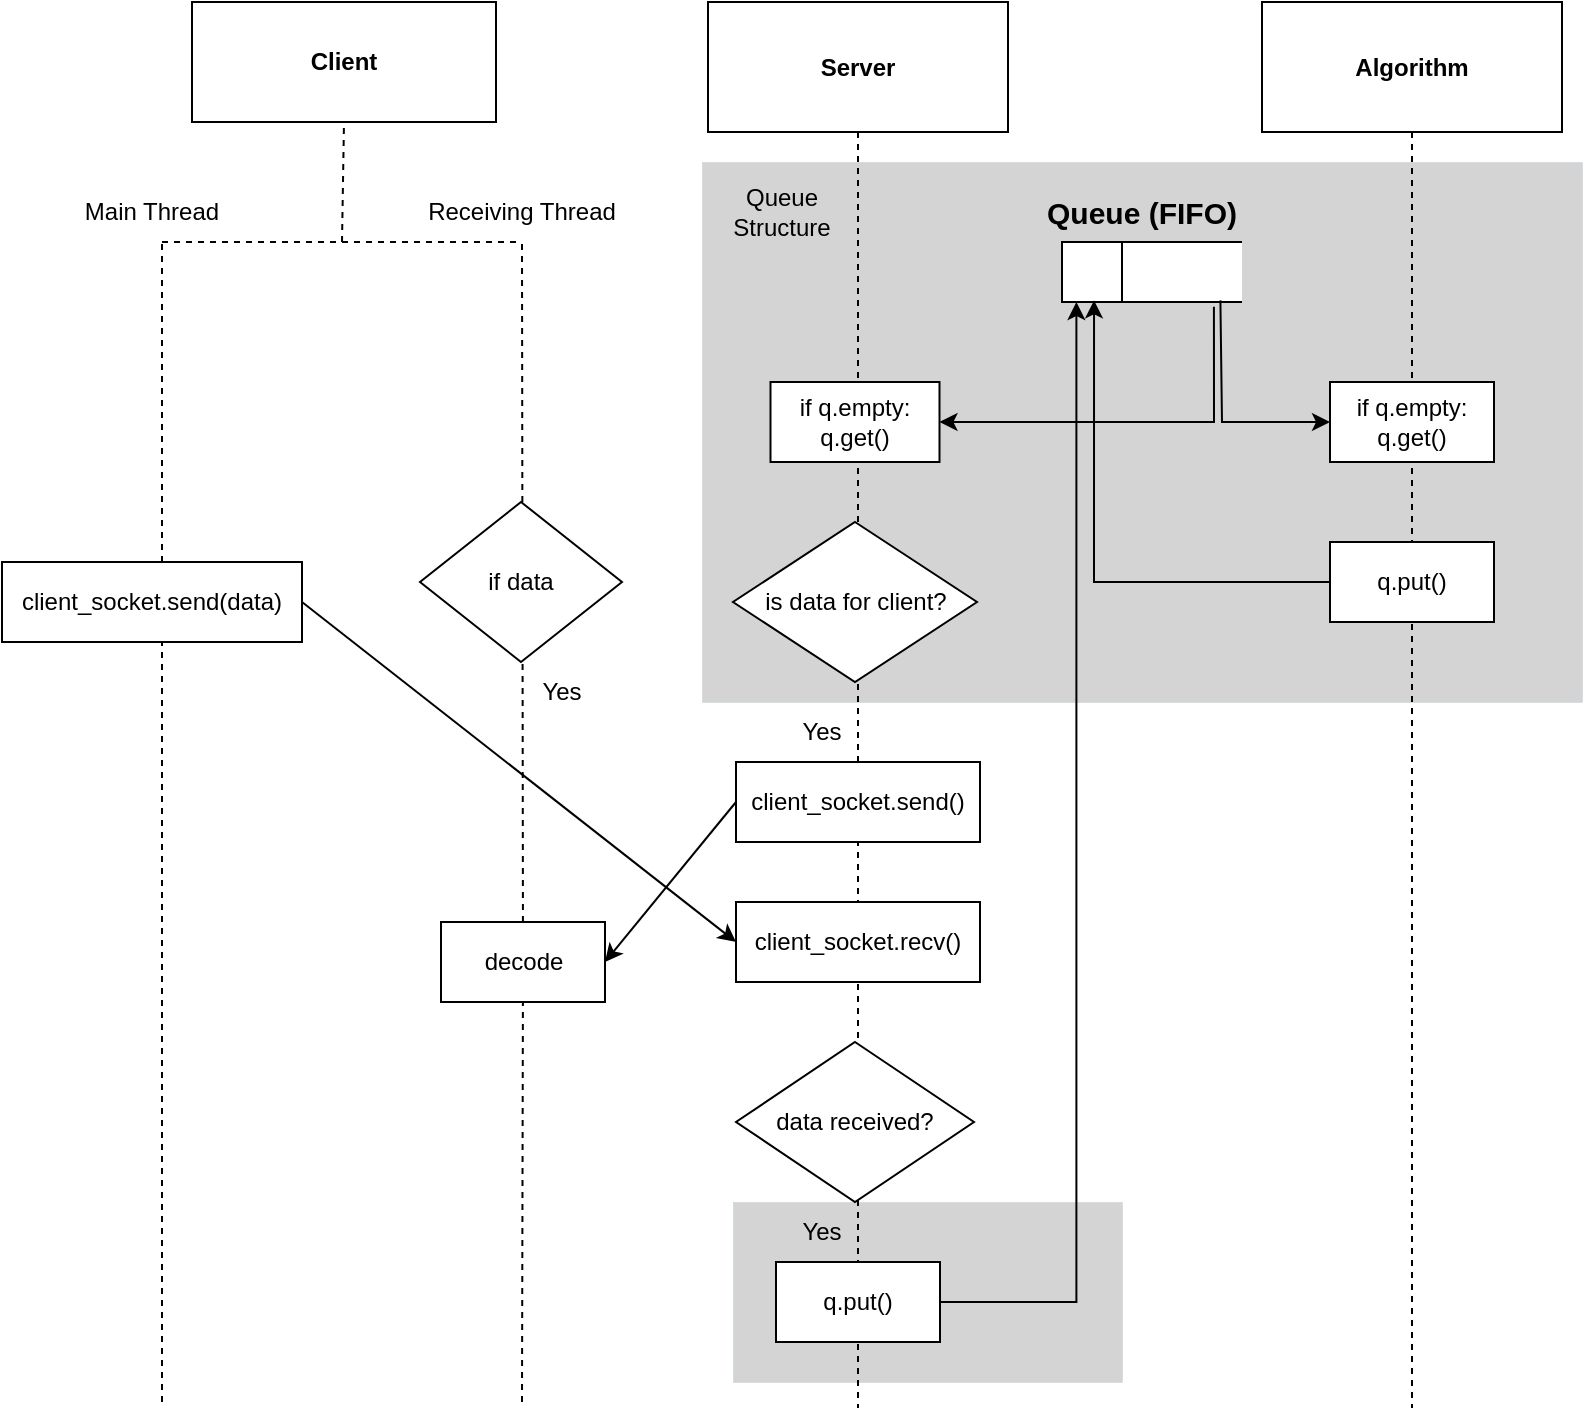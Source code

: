 <mxfile version="24.5.4" type="github">
  <diagram name="Page-1" id="C0AcNYlliO7HNQd4Lne7">
    <mxGraphModel dx="1900" dy="618" grid="1" gridSize="10" guides="1" tooltips="1" connect="1" arrows="1" fold="1" page="1" pageScale="1" pageWidth="850" pageHeight="1100" math="0" shadow="0">
      <root>
        <mxCell id="0" />
        <mxCell id="1" parent="0" />
        <mxCell id="tdRyDM0lDxfAwj2Caq-v-72" value="" style="rounded=0;whiteSpace=wrap;html=1;fillColor=#d4d4d4;strokeColor=#10739e;strokeWidth=0;" vertex="1" parent="1">
          <mxGeometry x="355.5" y="700" width="194.5" height="90" as="geometry" />
        </mxCell>
        <mxCell id="tdRyDM0lDxfAwj2Caq-v-64" value="" style="rounded=0;whiteSpace=wrap;html=1;fillColor=#d4d4d4;strokeColor=#10739e;strokeWidth=0;" vertex="1" parent="1">
          <mxGeometry x="340" y="180" width="440" height="270" as="geometry" />
        </mxCell>
        <mxCell id="3" value="Server" style="shape=umlLifeline;perimeter=lifelinePerimeter;whiteSpace=wrap;container=1;dropTarget=0;collapsible=0;recursiveResize=0;outlineConnect=0;portConstraint=eastwest;newEdgeStyle={&quot;edgeStyle&quot;:&quot;elbowEdgeStyle&quot;,&quot;elbow&quot;:&quot;vertical&quot;,&quot;curved&quot;:0,&quot;rounded&quot;:0};size=65;fontStyle=1" parent="1" vertex="1">
          <mxGeometry x="343" y="100" width="150" height="703" as="geometry" />
        </mxCell>
        <mxCell id="tdRyDM0lDxfAwj2Caq-v-15" value="Algorithm" style="shape=umlLifeline;perimeter=lifelinePerimeter;whiteSpace=wrap;container=1;dropTarget=0;collapsible=0;recursiveResize=0;outlineConnect=0;portConstraint=eastwest;newEdgeStyle={&quot;edgeStyle&quot;:&quot;elbowEdgeStyle&quot;,&quot;elbow&quot;:&quot;vertical&quot;,&quot;curved&quot;:0,&quot;rounded&quot;:0};size=65;fontStyle=1" vertex="1" parent="1">
          <mxGeometry x="620" y="100" width="150" height="703" as="geometry" />
        </mxCell>
        <mxCell id="tdRyDM0lDxfAwj2Caq-v-17" value="" style="html=1;dashed=0;whiteSpace=wrap;shape=mxgraph.dfd.dataStoreID;align=left;spacingLeft=3;points=[[0,0],[0.5,0],[1,0],[0,0.5],[1,0.5],[0,1],[0.5,1],[1,1]];" vertex="1" parent="1">
          <mxGeometry x="520" y="220" width="90" height="30" as="geometry" />
        </mxCell>
        <mxCell id="tdRyDM0lDxfAwj2Caq-v-22" value="Queue (FIFO)" style="text;html=1;align=center;verticalAlign=middle;whiteSpace=wrap;rounded=0;fontStyle=1;fontSize=15;" vertex="1" parent="1">
          <mxGeometry x="510" y="190" width="100" height="30" as="geometry" />
        </mxCell>
        <mxCell id="tdRyDM0lDxfAwj2Caq-v-23" value="if q.empty:&lt;div&gt;q.get()&lt;/div&gt;" style="rounded=0;whiteSpace=wrap;html=1;" vertex="1" parent="1">
          <mxGeometry x="374.25" y="290" width="84.5" height="40" as="geometry" />
        </mxCell>
        <mxCell id="tdRyDM0lDxfAwj2Caq-v-26" value="if q.empty:&lt;div&gt;q.get()&lt;/div&gt;" style="rounded=0;whiteSpace=wrap;html=1;" vertex="1" parent="1">
          <mxGeometry x="654" y="290" width="82" height="40" as="geometry" />
        </mxCell>
        <mxCell id="tdRyDM0lDxfAwj2Caq-v-31" value="" style="endArrow=classic;html=1;rounded=0;entryX=0;entryY=0.5;entryDx=0;entryDy=0;exitX=0.88;exitY=0.973;exitDx=0;exitDy=0;exitPerimeter=0;" edge="1" parent="1" source="tdRyDM0lDxfAwj2Caq-v-17" target="tdRyDM0lDxfAwj2Caq-v-26">
          <mxGeometry width="50" height="50" relative="1" as="geometry">
            <mxPoint x="600" y="260" as="sourcePoint" />
            <mxPoint x="620" y="320" as="targetPoint" />
            <Array as="points">
              <mxPoint x="600" y="310" />
            </Array>
          </mxGeometry>
        </mxCell>
        <mxCell id="tdRyDM0lDxfAwj2Caq-v-32" value="q.put()" style="rounded=0;whiteSpace=wrap;html=1;" vertex="1" parent="1">
          <mxGeometry x="654" y="370" width="82" height="40" as="geometry" />
        </mxCell>
        <mxCell id="tdRyDM0lDxfAwj2Caq-v-33" value="is data for client?" style="rhombus;whiteSpace=wrap;html=1;" vertex="1" parent="1">
          <mxGeometry x="355.5" y="360" width="122" height="80" as="geometry" />
        </mxCell>
        <mxCell id="tdRyDM0lDxfAwj2Caq-v-39" value="client_socket.send()" style="rounded=0;whiteSpace=wrap;html=1;" vertex="1" parent="1">
          <mxGeometry x="357" y="480" width="122" height="40" as="geometry" />
        </mxCell>
        <mxCell id="tdRyDM0lDxfAwj2Caq-v-40" value="client_socket.recv()" style="rounded=0;whiteSpace=wrap;html=1;" vertex="1" parent="1">
          <mxGeometry x="357" y="550" width="122" height="40" as="geometry" />
        </mxCell>
        <mxCell id="tdRyDM0lDxfAwj2Caq-v-41" value="data received?" style="rhombus;whiteSpace=wrap;html=1;" vertex="1" parent="1">
          <mxGeometry x="357" y="620" width="119" height="80" as="geometry" />
        </mxCell>
        <mxCell id="tdRyDM0lDxfAwj2Caq-v-42" value="Yes" style="text;html=1;align=center;verticalAlign=middle;whiteSpace=wrap;rounded=0;" vertex="1" parent="1">
          <mxGeometry x="370" y="450" width="60" height="30" as="geometry" />
        </mxCell>
        <mxCell id="tdRyDM0lDxfAwj2Caq-v-43" value="Yes" style="text;html=1;align=center;verticalAlign=middle;whiteSpace=wrap;rounded=0;" vertex="1" parent="1">
          <mxGeometry x="370" y="700" width="60" height="30" as="geometry" />
        </mxCell>
        <mxCell id="tdRyDM0lDxfAwj2Caq-v-44" value="q.put()" style="rounded=0;whiteSpace=wrap;html=1;" vertex="1" parent="1">
          <mxGeometry x="377" y="730" width="82" height="40" as="geometry" />
        </mxCell>
        <mxCell id="tdRyDM0lDxfAwj2Caq-v-47" value="&lt;b&gt;Client&lt;/b&gt;" style="rounded=0;whiteSpace=wrap;html=1;" vertex="1" parent="1">
          <mxGeometry x="85" y="100" width="152" height="60" as="geometry" />
        </mxCell>
        <mxCell id="tdRyDM0lDxfAwj2Caq-v-49" value="" style="endArrow=none;dashed=1;html=1;rounded=0;entryX=0.5;entryY=1;entryDx=0;entryDy=0;" edge="1" parent="1" target="tdRyDM0lDxfAwj2Caq-v-47">
          <mxGeometry width="50" height="50" relative="1" as="geometry">
            <mxPoint x="160" y="220" as="sourcePoint" />
            <mxPoint x="180" y="210" as="targetPoint" />
          </mxGeometry>
        </mxCell>
        <mxCell id="tdRyDM0lDxfAwj2Caq-v-51" value="" style="endArrow=none;dashed=1;html=1;rounded=0;" edge="1" parent="1">
          <mxGeometry width="50" height="50" relative="1" as="geometry">
            <mxPoint x="70" y="220" as="sourcePoint" />
            <mxPoint x="250" y="220" as="targetPoint" />
          </mxGeometry>
        </mxCell>
        <mxCell id="tdRyDM0lDxfAwj2Caq-v-52" value="" style="endArrow=none;dashed=1;html=1;rounded=0;" edge="1" parent="1">
          <mxGeometry width="50" height="50" relative="1" as="geometry">
            <mxPoint x="70" y="800" as="sourcePoint" />
            <mxPoint x="70" y="220" as="targetPoint" />
          </mxGeometry>
        </mxCell>
        <mxCell id="tdRyDM0lDxfAwj2Caq-v-53" value="" style="endArrow=none;dashed=1;html=1;rounded=0;" edge="1" parent="1" source="tdRyDM0lDxfAwj2Caq-v-57">
          <mxGeometry width="50" height="50" relative="1" as="geometry">
            <mxPoint x="250" y="800" as="sourcePoint" />
            <mxPoint x="250" y="220" as="targetPoint" />
          </mxGeometry>
        </mxCell>
        <mxCell id="tdRyDM0lDxfAwj2Caq-v-54" value="Main Thread" style="text;html=1;align=center;verticalAlign=middle;whiteSpace=wrap;rounded=0;" vertex="1" parent="1">
          <mxGeometry x="30" y="190" width="70" height="30" as="geometry" />
        </mxCell>
        <mxCell id="tdRyDM0lDxfAwj2Caq-v-55" value="Receiving Thread" style="text;html=1;align=center;verticalAlign=middle;whiteSpace=wrap;rounded=0;" vertex="1" parent="1">
          <mxGeometry x="200" y="190" width="100" height="30" as="geometry" />
        </mxCell>
        <mxCell id="tdRyDM0lDxfAwj2Caq-v-45" value="client_socket.send(data)" style="rounded=0;whiteSpace=wrap;html=1;" vertex="1" parent="1">
          <mxGeometry x="-10" y="380" width="150" height="40" as="geometry" />
        </mxCell>
        <mxCell id="tdRyDM0lDxfAwj2Caq-v-58" value="if data" style="rhombus;whiteSpace=wrap;html=1;" vertex="1" parent="1">
          <mxGeometry x="199" y="350" width="101" height="80" as="geometry" />
        </mxCell>
        <mxCell id="tdRyDM0lDxfAwj2Caq-v-60" value="" style="endArrow=classic;html=1;rounded=0;exitX=1;exitY=0.5;exitDx=0;exitDy=0;entryX=0;entryY=0.5;entryDx=0;entryDy=0;" edge="1" parent="1" source="tdRyDM0lDxfAwj2Caq-v-45" target="tdRyDM0lDxfAwj2Caq-v-40">
          <mxGeometry width="50" height="50" relative="1" as="geometry">
            <mxPoint x="190" y="530" as="sourcePoint" />
            <mxPoint x="240" y="480" as="targetPoint" />
          </mxGeometry>
        </mxCell>
        <mxCell id="tdRyDM0lDxfAwj2Caq-v-61" value="" style="endArrow=classic;html=1;rounded=0;exitX=0;exitY=0.5;exitDx=0;exitDy=0;entryX=1;entryY=0.5;entryDx=0;entryDy=0;" edge="1" parent="1" source="tdRyDM0lDxfAwj2Caq-v-39" target="tdRyDM0lDxfAwj2Caq-v-57">
          <mxGeometry width="50" height="50" relative="1" as="geometry">
            <mxPoint x="280" y="480" as="sourcePoint" />
            <mxPoint x="330" y="430" as="targetPoint" />
          </mxGeometry>
        </mxCell>
        <mxCell id="tdRyDM0lDxfAwj2Caq-v-62" value="" style="endArrow=none;dashed=1;html=1;rounded=0;" edge="1" parent="1" target="tdRyDM0lDxfAwj2Caq-v-57">
          <mxGeometry width="50" height="50" relative="1" as="geometry">
            <mxPoint x="250" y="800" as="sourcePoint" />
            <mxPoint x="250" y="220" as="targetPoint" />
          </mxGeometry>
        </mxCell>
        <mxCell id="tdRyDM0lDxfAwj2Caq-v-57" value="decode" style="rounded=0;whiteSpace=wrap;html=1;" vertex="1" parent="1">
          <mxGeometry x="209.5" y="560" width="82" height="40" as="geometry" />
        </mxCell>
        <mxCell id="tdRyDM0lDxfAwj2Caq-v-63" value="Yes" style="text;html=1;align=center;verticalAlign=middle;whiteSpace=wrap;rounded=0;" vertex="1" parent="1">
          <mxGeometry x="240" y="430" width="60" height="30" as="geometry" />
        </mxCell>
        <mxCell id="tdRyDM0lDxfAwj2Caq-v-65" value="Queue Structure" style="text;html=1;align=center;verticalAlign=middle;whiteSpace=wrap;rounded=0;" vertex="1" parent="1">
          <mxGeometry x="335" y="190" width="90" height="30" as="geometry" />
        </mxCell>
        <mxCell id="tdRyDM0lDxfAwj2Caq-v-68" style="edgeStyle=orthogonalEdgeStyle;rounded=0;orthogonalLoop=1;jettySize=auto;html=1;exitX=0;exitY=0.5;exitDx=0;exitDy=0;entryX=0.178;entryY=0.973;entryDx=0;entryDy=0;entryPerimeter=0;" edge="1" parent="1" source="tdRyDM0lDxfAwj2Caq-v-32" target="tdRyDM0lDxfAwj2Caq-v-17">
          <mxGeometry relative="1" as="geometry" />
        </mxCell>
        <mxCell id="tdRyDM0lDxfAwj2Caq-v-69" style="edgeStyle=orthogonalEdgeStyle;rounded=0;orthogonalLoop=1;jettySize=auto;html=1;entryX=0.08;entryY=1;entryDx=0;entryDy=0;entryPerimeter=0;" edge="1" parent="1" source="tdRyDM0lDxfAwj2Caq-v-44" target="tdRyDM0lDxfAwj2Caq-v-17">
          <mxGeometry relative="1" as="geometry" />
        </mxCell>
        <mxCell id="tdRyDM0lDxfAwj2Caq-v-70" value="" style="endArrow=classic;html=1;rounded=0;exitX=0.844;exitY=1.08;exitDx=0;exitDy=0;exitPerimeter=0;entryX=1;entryY=0.5;entryDx=0;entryDy=0;" edge="1" parent="1" source="tdRyDM0lDxfAwj2Caq-v-17" target="tdRyDM0lDxfAwj2Caq-v-23">
          <mxGeometry width="50" height="50" relative="1" as="geometry">
            <mxPoint x="570" y="320" as="sourcePoint" />
            <mxPoint x="620" y="270" as="targetPoint" />
            <Array as="points">
              <mxPoint x="596" y="310" />
            </Array>
          </mxGeometry>
        </mxCell>
      </root>
    </mxGraphModel>
  </diagram>
</mxfile>
